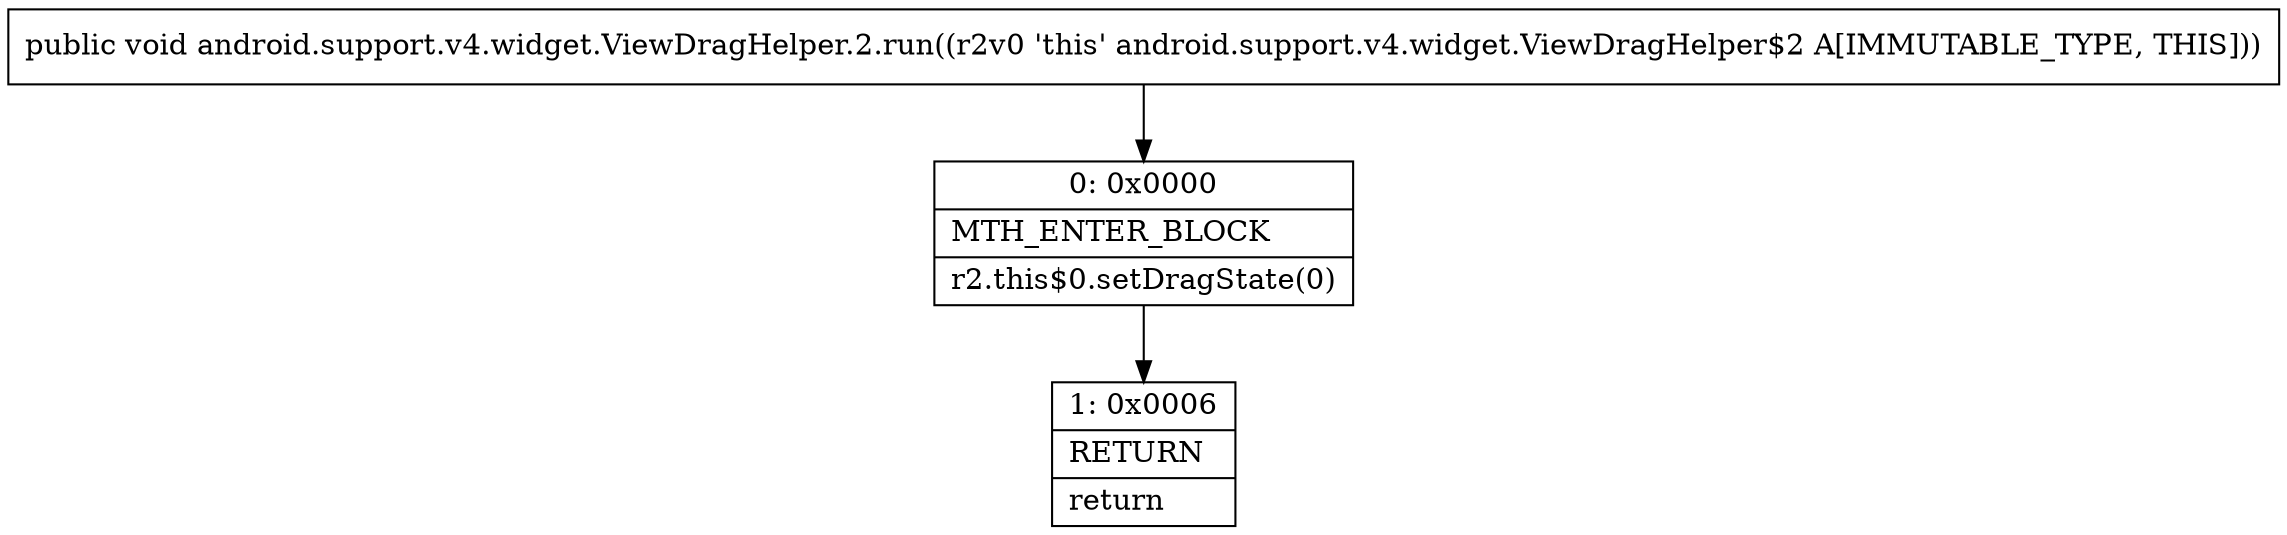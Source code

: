 digraph "CFG forandroid.support.v4.widget.ViewDragHelper.2.run()V" {
Node_0 [shape=record,label="{0\:\ 0x0000|MTH_ENTER_BLOCK\l|r2.this$0.setDragState(0)\l}"];
Node_1 [shape=record,label="{1\:\ 0x0006|RETURN\l|return\l}"];
MethodNode[shape=record,label="{public void android.support.v4.widget.ViewDragHelper.2.run((r2v0 'this' android.support.v4.widget.ViewDragHelper$2 A[IMMUTABLE_TYPE, THIS])) }"];
MethodNode -> Node_0;
Node_0 -> Node_1;
}

